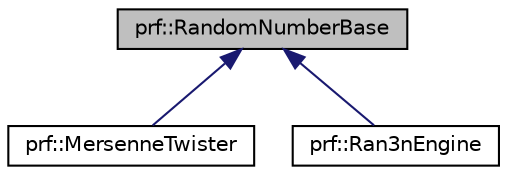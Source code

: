 digraph "prf::RandomNumberBase"
{
  bgcolor="transparent";
  edge [fontname="Helvetica",fontsize="10",labelfontname="Helvetica",labelfontsize="10"];
  node [fontname="Helvetica",fontsize="10",shape=record];
  Node1 [label="prf::RandomNumberBase",height=0.2,width=0.4,color="black", fillcolor="grey75", style="filled" fontcolor="black"];
  Node1 -> Node2 [dir="back",color="midnightblue",fontsize="10",style="solid",fontname="Helvetica"];
  Node2 [label="prf::MersenneTwister",height=0.2,width=0.4,color="black",URL="$classprf_1_1MersenneTwister.html",tooltip="MersenneTwister is the default random number generator for profasi."];
  Node1 -> Node3 [dir="back",color="midnightblue",fontsize="10",style="solid",fontname="Helvetica"];
  Node3 [label="prf::Ran3nEngine",height=0.2,width=0.4,color="black",URL="$classprf_1_1Ran3nEngine.html",tooltip="Ran3nEngine is the default random number generator class for profasi."];
}

